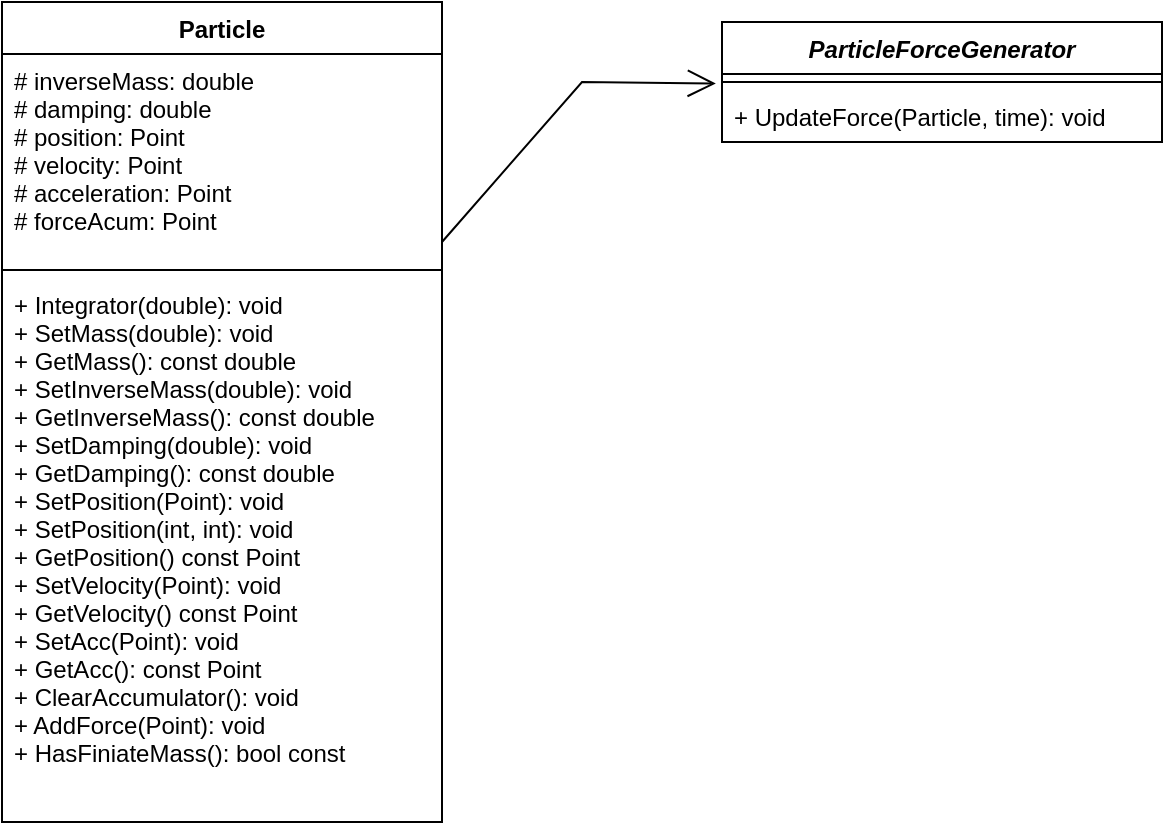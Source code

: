 <mxfile version="20.8.20" type="github">
  <diagram name="Page-1" id="6ThXWku0QWVdUMpwx_tj">
    <mxGraphModel dx="991" dy="585" grid="1" gridSize="10" guides="1" tooltips="1" connect="1" arrows="1" fold="1" page="1" pageScale="1" pageWidth="850" pageHeight="1100" math="0" shadow="0">
      <root>
        <mxCell id="0" />
        <mxCell id="1" parent="0" />
        <mxCell id="IEn-NAlDlUGwYrwQhR0I-1" value="Particle" style="swimlane;fontStyle=1;align=center;verticalAlign=top;childLayout=stackLayout;horizontal=1;startSize=26;horizontalStack=0;resizeParent=1;resizeParentMax=0;resizeLast=0;collapsible=1;marginBottom=0;" parent="1" vertex="1">
          <mxGeometry x="40" y="40" width="220" height="410" as="geometry" />
        </mxCell>
        <mxCell id="IEn-NAlDlUGwYrwQhR0I-2" value="# inverseMass: double&#xa;# damping: double&#xa;# position: Point&#xa;# velocity: Point&#xa;# acceleration: Point&#xa;# forceAcum: Point" style="text;strokeColor=none;fillColor=none;align=left;verticalAlign=top;spacingLeft=4;spacingRight=4;overflow=hidden;rotatable=0;points=[[0,0.5],[1,0.5]];portConstraint=eastwest;" parent="IEn-NAlDlUGwYrwQhR0I-1" vertex="1">
          <mxGeometry y="26" width="220" height="104" as="geometry" />
        </mxCell>
        <mxCell id="IEn-NAlDlUGwYrwQhR0I-3" value="" style="line;strokeWidth=1;fillColor=none;align=left;verticalAlign=middle;spacingTop=-1;spacingLeft=3;spacingRight=3;rotatable=0;labelPosition=right;points=[];portConstraint=eastwest;strokeColor=inherit;" parent="IEn-NAlDlUGwYrwQhR0I-1" vertex="1">
          <mxGeometry y="130" width="220" height="8" as="geometry" />
        </mxCell>
        <mxCell id="IEn-NAlDlUGwYrwQhR0I-4" value="+ Integrator(double): void&#xa;+ SetMass(double): void&#xa;+ GetMass(): const double&#xa;+ SetInverseMass(double): void&#xa;+ GetInverseMass(): const double&#xa;+ SetDamping(double): void&#xa;+ GetDamping(): const double&#xa;+ SetPosition(Point): void&#xa;+ SetPosition(int, int): void&#xa;+ GetPosition() const Point&#xa;+ SetVelocity(Point): void&#xa;+ GetVelocity() const Point&#xa;+ SetAcc(Point): void&#xa;+ GetAcc(): const Point&#xa;+ ClearAccumulator(): void&#xa;+ AddForce(Point): void&#xa;+ HasFiniateMass(): bool const" style="text;strokeColor=none;fillColor=none;align=left;verticalAlign=top;spacingLeft=4;spacingRight=4;overflow=hidden;rotatable=0;points=[[0,0.5],[1,0.5]];portConstraint=eastwest;" parent="IEn-NAlDlUGwYrwQhR0I-1" vertex="1">
          <mxGeometry y="138" width="220" height="272" as="geometry" />
        </mxCell>
        <mxCell id="9R1_WpEXS0TKQR_Ws0Bm-1" value="ParticleForceGenerator" style="swimlane;fontStyle=3;align=center;verticalAlign=top;childLayout=stackLayout;horizontal=1;startSize=26;horizontalStack=0;resizeParent=1;resizeParentMax=0;resizeLast=0;collapsible=1;marginBottom=0;" vertex="1" parent="1">
          <mxGeometry x="400" y="50" width="220" height="60" as="geometry" />
        </mxCell>
        <mxCell id="9R1_WpEXS0TKQR_Ws0Bm-3" value="" style="line;strokeWidth=1;fillColor=none;align=left;verticalAlign=middle;spacingTop=-1;spacingLeft=3;spacingRight=3;rotatable=0;labelPosition=right;points=[];portConstraint=eastwest;strokeColor=inherit;" vertex="1" parent="9R1_WpEXS0TKQR_Ws0Bm-1">
          <mxGeometry y="26" width="220" height="8" as="geometry" />
        </mxCell>
        <mxCell id="9R1_WpEXS0TKQR_Ws0Bm-4" value="+ UpdateForce(Particle, time): void" style="text;strokeColor=none;fillColor=none;align=left;verticalAlign=top;spacingLeft=4;spacingRight=4;overflow=hidden;rotatable=0;points=[[0,0.5],[1,0.5]];portConstraint=eastwest;" vertex="1" parent="9R1_WpEXS0TKQR_Ws0Bm-1">
          <mxGeometry y="34" width="220" height="26" as="geometry" />
        </mxCell>
        <mxCell id="9R1_WpEXS0TKQR_Ws0Bm-5" value="" style="endArrow=open;endFill=1;endSize=12;html=1;rounded=0;entryX=-0.014;entryY=-0.123;entryDx=0;entryDy=0;entryPerimeter=0;" edge="1" parent="1" target="9R1_WpEXS0TKQR_Ws0Bm-4">
          <mxGeometry width="160" relative="1" as="geometry">
            <mxPoint x="260" y="160" as="sourcePoint" />
            <mxPoint x="400" y="160" as="targetPoint" />
            <Array as="points">
              <mxPoint x="330" y="80" />
            </Array>
          </mxGeometry>
        </mxCell>
      </root>
    </mxGraphModel>
  </diagram>
</mxfile>
